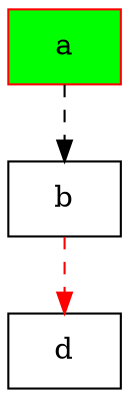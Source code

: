 digraph  dig2 {
    node [shape = "record"];
    edge [style = "dashed"];
    a [color="red",style="filled",fillcolor="green"];
    b ;
    d ;
    a->b;
    b->d [color="red"];
}


